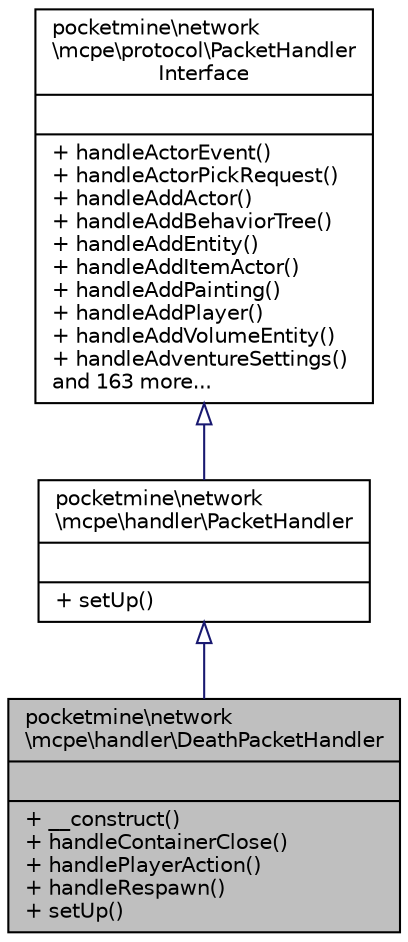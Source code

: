 digraph "pocketmine\network\mcpe\handler\DeathPacketHandler"
{
 // INTERACTIVE_SVG=YES
 // LATEX_PDF_SIZE
  edge [fontname="Helvetica",fontsize="10",labelfontname="Helvetica",labelfontsize="10"];
  node [fontname="Helvetica",fontsize="10",shape=record];
  Node1 [label="{pocketmine\\network\l\\mcpe\\handler\\DeathPacketHandler\n||+ __construct()\l+ handleContainerClose()\l+ handlePlayerAction()\l+ handleRespawn()\l+ setUp()\l}",height=0.2,width=0.4,color="black", fillcolor="grey75", style="filled", fontcolor="black",tooltip=" "];
  Node2 -> Node1 [dir="back",color="midnightblue",fontsize="10",style="solid",arrowtail="onormal",fontname="Helvetica"];
  Node2 [label="{pocketmine\\network\l\\mcpe\\handler\\PacketHandler\n||+ setUp()\l}",height=0.2,width=0.4,color="black", fillcolor="white", style="filled",URL="$d5/d23/classpocketmine_1_1network_1_1mcpe_1_1handler_1_1_packet_handler.html",tooltip=" "];
  Node3 -> Node2 [dir="back",color="midnightblue",fontsize="10",style="solid",arrowtail="onormal",fontname="Helvetica"];
  Node3 [label="{pocketmine\\network\l\\mcpe\\protocol\\PacketHandler\lInterface\n||+ handleActorEvent()\l+ handleActorPickRequest()\l+ handleAddActor()\l+ handleAddBehaviorTree()\l+ handleAddEntity()\l+ handleAddItemActor()\l+ handleAddPainting()\l+ handleAddPlayer()\l+ handleAddVolumeEntity()\l+ handleAdventureSettings()\land 163 more...\l}",height=0.2,width=0.4,color="black", fillcolor="white", style="filled",URL="$d1/d7c/interfacepocketmine_1_1network_1_1mcpe_1_1protocol_1_1_packet_handler_interface.html",tooltip=" "];
}
